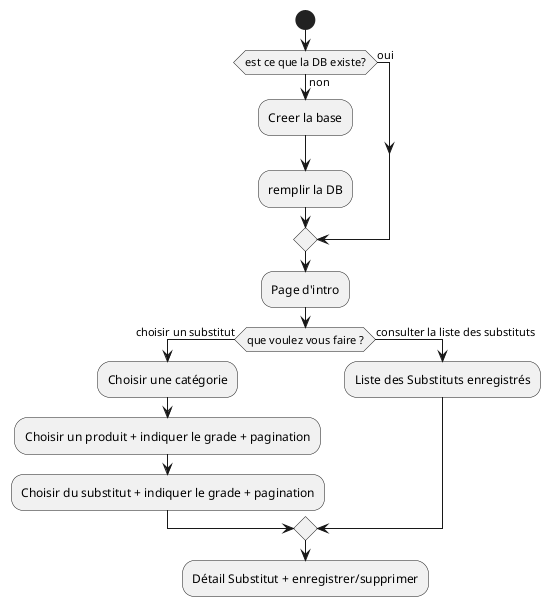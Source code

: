 @startuml 03_activity

start
if (est ce que la DB existe?) then(non)
    :Creer la base;
    :remplir la DB;
else (oui)
endif
:Page d'intro;
if (que voulez vous faire ?) then (choisir un substitut)
    :Choisir une catégorie;
    :Choisir un produit + indiquer le grade + pagination;
    :Choisir du substitut + indiquer le grade + pagination;
else (consulter la liste des substituts)
    :Liste des Substituts enregistrés;
endif
:Détail Substitut + enregistrer/supprimer;

@enduml